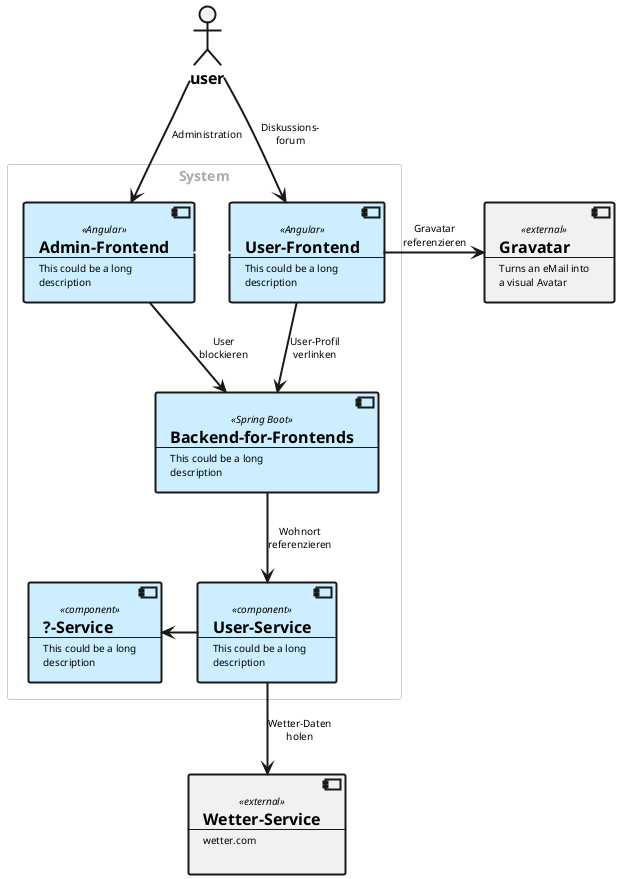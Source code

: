 @startuml demo
<style>
arrow {
    LineThickness: 2;
    FontSize: 10px;
}
component, actor {
    LineThickness: 2;
    FontSize: 10px;
}
actor {
    FontSize: 16px;
    FontStyle: bold;
}
rectangle {
    LineColor: #ccc;
    FontColor: #aaa;
}
</style>

!procedure $component($name, $description, $type="component")
  [<size:16>**$name**\n----\n$description] <<$type>>
!endprocedure

actor "user"
rectangle "System" {
    $component("User-Frontend",  "This could be a long\ndescription", "Angular") as a #CEF
    [<size:16>**Admin-Frontend**\n----\nThis could be a long\ndescription] <<Angular>> as b #CEF
    [<size:16>**Backend-for-Frontends**\n----\nThis could be a long\ndescription] <<Spring Boot>> as c #CEF
    [<size:16>**User-Service**\n----\nThis could be a long\ndescription] <<component>> as f #CEF
    [<size:16>**?-Service**\n----\nThis could be a long\ndescription] <<component>> as g #CEF
}
[<size:16>**Gravatar**\n----\nTurns an eMail into\na visual Avatar] <<external>> as d
[<size:16>**Wetter-Service**\n----\nwetter.com\n] <<external>> as e

a --> c : User-Profil\nverlinken
b --> c : User\nblockieren
b -[#hidden]> a
c --> f : Wohnort\nreferenzieren
a -right-> d : Gravatar\nreferenzieren
f -left-> g
user -down-> a: Diskussions-\nforum
user -down-> b: Administration
f -down-> e: Wetter-Daten\nholen

@enduml
